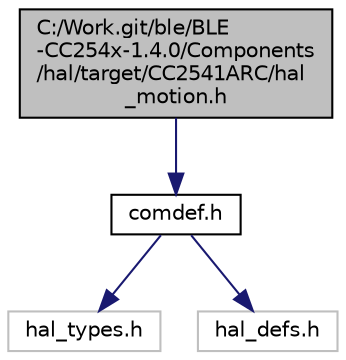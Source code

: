 digraph "C:/Work.git/ble/BLE-CC254x-1.4.0/Components/hal/target/CC2541ARC/hal_motion.h"
{
  edge [fontname="Helvetica",fontsize="10",labelfontname="Helvetica",labelfontsize="10"];
  node [fontname="Helvetica",fontsize="10",shape=record];
  Node1 [label="C:/Work.git/ble/BLE\l-CC254x-1.4.0/Components\l/hal/target/CC2541ARC/hal\l_motion.h",height=0.2,width=0.4,color="black", fillcolor="grey75", style="filled" fontcolor="black"];
  Node1 -> Node2 [color="midnightblue",fontsize="10",style="solid",fontname="Helvetica"];
  Node2 [label="comdef.h",height=0.2,width=0.4,color="black", fillcolor="white", style="filled",URL="$comdef_8h.html"];
  Node2 -> Node3 [color="midnightblue",fontsize="10",style="solid",fontname="Helvetica"];
  Node3 [label="hal_types.h",height=0.2,width=0.4,color="grey75", fillcolor="white", style="filled"];
  Node2 -> Node4 [color="midnightblue",fontsize="10",style="solid",fontname="Helvetica"];
  Node4 [label="hal_defs.h",height=0.2,width=0.4,color="grey75", fillcolor="white", style="filled"];
}
